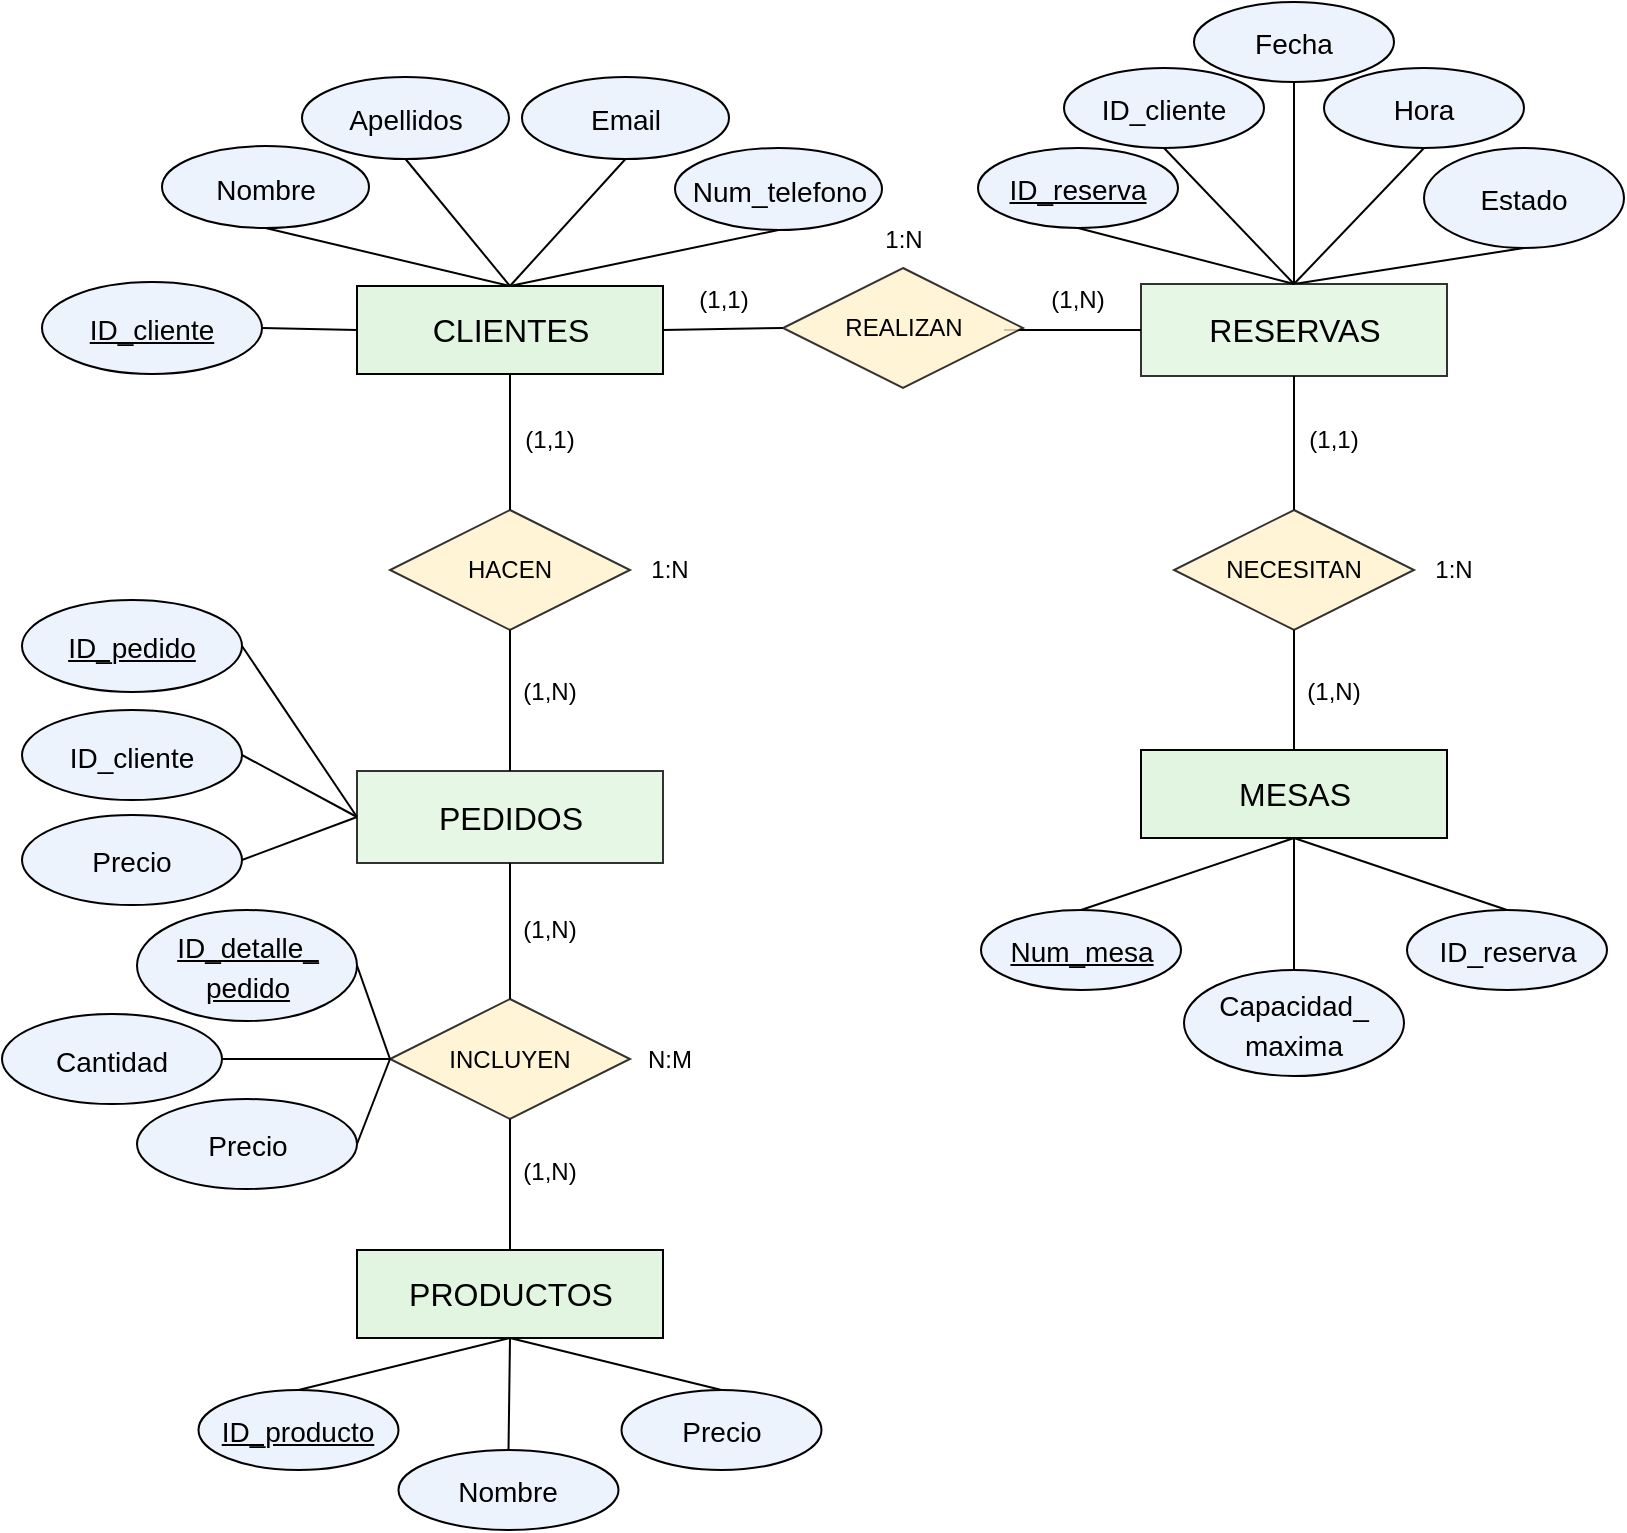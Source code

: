<mxfile version="24.8.3">
  <diagram id="R2lEEEUBdFMjLlhIrx00" name="Page-1">
    <mxGraphModel dx="1167" dy="580" grid="1" gridSize="10" guides="1" tooltips="1" connect="1" arrows="1" fold="1" page="1" pageScale="1" pageWidth="850" pageHeight="1100" math="0" shadow="0" extFonts="Permanent Marker^https://fonts.googleapis.com/css?family=Permanent+Marker">
      <root>
        <mxCell id="0" />
        <mxCell id="1" parent="0" />
        <mxCell id="7wA72ayKQp1s7yQ74Olv-13" value="MESAS" style="whiteSpace=wrap;html=1;align=center;fontSize=16;fillColor=#E1F5E0;strokeColor=#000000;strokeWidth=1;" parent="1" vertex="1">
          <mxGeometry x="579.5" y="380" width="153" height="44" as="geometry" />
        </mxCell>
        <mxCell id="7wA72ayKQp1s7yQ74Olv-110" style="edgeStyle=none;shape=connector;rounded=0;orthogonalLoop=1;jettySize=auto;html=1;exitX=0;exitY=0.5;exitDx=0;exitDy=0;entryX=1;entryY=0.5;entryDx=0;entryDy=0;strokeColor=default;align=center;verticalAlign=middle;fontFamily=Helvetica;fontSize=12;fontColor=default;labelBackgroundColor=default;startSize=8;endArrow=none;endFill=0;endSize=8;" parent="1" source="7wA72ayKQp1s7yQ74Olv-20" target="7wA72ayKQp1s7yQ74Olv-109" edge="1">
          <mxGeometry relative="1" as="geometry" />
        </mxCell>
        <mxCell id="7wA72ayKQp1s7yQ74Olv-20" value="PEDIDOS" style="whiteSpace=wrap;html=1;align=center;fontSize=16;fillColor=#E1F5E0;strokeColor=#000000;opacity=80;strokeWidth=1;" parent="1" vertex="1">
          <mxGeometry x="187.5" y="390.5" width="153" height="46" as="geometry" />
        </mxCell>
        <mxCell id="FJ0XkdiGqIxSbLd-AwFj-5" style="edgeStyle=none;shape=connector;rounded=0;orthogonalLoop=1;jettySize=auto;html=1;exitX=0.5;exitY=0;exitDx=0;exitDy=0;entryX=0.5;entryY=1;entryDx=0;entryDy=0;strokeColor=default;align=center;verticalAlign=middle;fontFamily=Helvetica;fontSize=12;fontColor=default;labelBackgroundColor=default;startSize=8;endArrow=none;endFill=0;endSize=8;" edge="1" parent="1" source="7wA72ayKQp1s7yQ74Olv-31" target="FJ0XkdiGqIxSbLd-AwFj-4">
          <mxGeometry relative="1" as="geometry" />
        </mxCell>
        <mxCell id="FJ0XkdiGqIxSbLd-AwFj-15" style="edgeStyle=none;shape=connector;rounded=0;orthogonalLoop=1;jettySize=auto;html=1;exitX=0;exitY=0.5;exitDx=0;exitDy=0;entryX=1;entryY=0.5;entryDx=0;entryDy=0;strokeColor=default;align=center;verticalAlign=middle;fontFamily=Helvetica;fontSize=12;fontColor=default;labelBackgroundColor=default;startSize=8;endArrow=none;endFill=0;endSize=8;" edge="1" parent="1" source="7wA72ayKQp1s7yQ74Olv-31">
          <mxGeometry relative="1" as="geometry">
            <mxPoint x="511" y="170" as="targetPoint" />
          </mxGeometry>
        </mxCell>
        <mxCell id="7wA72ayKQp1s7yQ74Olv-31" value="RESERVAS" style="whiteSpace=wrap;html=1;align=center;fontSize=16;fillColor=#E1F5E0;strokeColor=#000000;opacity=80;strokeWidth=1;" parent="1" vertex="1">
          <mxGeometry x="579.5" y="147" width="153" height="46" as="geometry" />
        </mxCell>
        <mxCell id="7wA72ayKQp1s7yQ74Olv-32" style="edgeStyle=none;shape=connector;rounded=0;orthogonalLoop=1;jettySize=auto;html=1;exitX=0.5;exitY=1;exitDx=0;exitDy=0;entryX=0.5;entryY=0;entryDx=0;entryDy=0;labelBackgroundColor=default;strokeColor=default;align=center;verticalAlign=middle;fontFamily=Helvetica;fontSize=12;fontColor=default;endArrow=none;endFill=0;startSize=8;endSize=8;" parent="1" source="7wA72ayKQp1s7yQ74Olv-33" target="7wA72ayKQp1s7yQ74Olv-31" edge="1">
          <mxGeometry relative="1" as="geometry" />
        </mxCell>
        <mxCell id="7wA72ayKQp1s7yQ74Olv-33" value="&lt;span style=&quot;font-size: 14px;&quot;&gt;ID_reserva&lt;/span&gt;" style="ellipse;whiteSpace=wrap;html=1;align=center;fontStyle=4;fontSize=16;fillColor=#edf3fd;strokeColor=#000000;strokeWidth=1;" parent="1" vertex="1">
          <mxGeometry x="498" y="79" width="100" height="40" as="geometry" />
        </mxCell>
        <mxCell id="7wA72ayKQp1s7yQ74Olv-34" style="edgeStyle=none;shape=connector;rounded=0;orthogonalLoop=1;jettySize=auto;html=1;exitX=0.5;exitY=1;exitDx=0;exitDy=0;entryX=0.5;entryY=0;entryDx=0;entryDy=0;labelBackgroundColor=default;strokeColor=default;align=center;verticalAlign=middle;fontFamily=Helvetica;fontSize=12;fontColor=default;endArrow=none;endFill=0;startSize=8;endSize=8;" parent="1" source="7wA72ayKQp1s7yQ74Olv-35" target="7wA72ayKQp1s7yQ74Olv-31" edge="1">
          <mxGeometry relative="1" as="geometry" />
        </mxCell>
        <mxCell id="7wA72ayKQp1s7yQ74Olv-35" value="&lt;font style=&quot;font-size: 14px;&quot;&gt;ID_cliente&lt;/font&gt;" style="ellipse;whiteSpace=wrap;html=1;align=center;fontSize=16;fillColor=#edf3fd;strokeColor=#000000;strokeWidth=1;" parent="1" vertex="1">
          <mxGeometry x="541" y="39" width="100" height="40" as="geometry" />
        </mxCell>
        <mxCell id="7wA72ayKQp1s7yQ74Olv-46" value="PRODUCTOS" style="whiteSpace=wrap;html=1;align=center;fontSize=16;fillColor=#E1F5E0;strokeColor=#000000;strokeWidth=1;" parent="1" vertex="1">
          <mxGeometry x="187.5" y="630" width="153" height="44" as="geometry" />
        </mxCell>
        <mxCell id="FJ0XkdiGqIxSbLd-AwFj-13" style="edgeStyle=none;shape=connector;rounded=0;orthogonalLoop=1;jettySize=auto;html=1;exitX=1;exitY=0.5;exitDx=0;exitDy=0;entryX=0;entryY=0.5;entryDx=0;entryDy=0;strokeColor=default;align=center;verticalAlign=middle;fontFamily=Helvetica;fontSize=12;fontColor=default;labelBackgroundColor=default;startSize=8;endArrow=none;endFill=0;endSize=8;" edge="1" parent="1" source="7wA72ayKQp1s7yQ74Olv-71" target="FJ0XkdiGqIxSbLd-AwFj-10">
          <mxGeometry relative="1" as="geometry" />
        </mxCell>
        <mxCell id="7wA72ayKQp1s7yQ74Olv-71" value="CLIENTES" style="whiteSpace=wrap;html=1;align=center;fontSize=16;fillColor=#E1F5E0;strokeColor=#000000;strokeWidth=1;" parent="1" vertex="1">
          <mxGeometry x="187.5" y="148" width="153" height="44" as="geometry" />
        </mxCell>
        <mxCell id="7wA72ayKQp1s7yQ74Olv-74" style="rounded=0;orthogonalLoop=1;jettySize=auto;html=1;exitX=1;exitY=0.5;exitDx=0;exitDy=0;entryX=0;entryY=0.5;entryDx=0;entryDy=0;fontSize=12;startSize=8;endSize=8;endArrow=none;endFill=0;" parent="1" source="7wA72ayKQp1s7yQ74Olv-75" target="7wA72ayKQp1s7yQ74Olv-71" edge="1">
          <mxGeometry relative="1" as="geometry" />
        </mxCell>
        <mxCell id="7wA72ayKQp1s7yQ74Olv-75" value="&lt;span style=&quot;font-size: 14px;&quot;&gt;ID_cliente&lt;/span&gt;" style="ellipse;whiteSpace=wrap;html=1;align=center;fontStyle=4;fontSize=16;fillColor=#edf3fd;strokeColor=#000000;strokeWidth=1;" parent="1" vertex="1">
          <mxGeometry x="30" y="146" width="110" height="46" as="geometry" />
        </mxCell>
        <mxCell id="7wA72ayKQp1s7yQ74Olv-78" style="edgeStyle=none;shape=connector;rounded=0;orthogonalLoop=1;jettySize=auto;html=1;exitX=0.5;exitY=1;exitDx=0;exitDy=0;entryX=0.5;entryY=0;entryDx=0;entryDy=0;labelBackgroundColor=default;strokeColor=default;align=center;verticalAlign=middle;fontFamily=Helvetica;fontSize=12;fontColor=default;endArrow=none;endFill=0;startSize=8;endSize=8;" parent="1" source="7wA72ayKQp1s7yQ74Olv-79" target="7wA72ayKQp1s7yQ74Olv-71" edge="1">
          <mxGeometry relative="1" as="geometry" />
        </mxCell>
        <mxCell id="7wA72ayKQp1s7yQ74Olv-79" value="&lt;span style=&quot;font-size: 14px;&quot;&gt;Nombre&lt;/span&gt;" style="ellipse;whiteSpace=wrap;html=1;align=center;fontSize=16;fillColor=#edf3fd;strokeColor=#000000;strokeWidth=1;" parent="1" vertex="1">
          <mxGeometry x="90" y="78" width="103.5" height="41" as="geometry" />
        </mxCell>
        <mxCell id="7wA72ayKQp1s7yQ74Olv-81" style="edgeStyle=none;shape=connector;rounded=0;orthogonalLoop=1;jettySize=auto;html=1;exitX=0.5;exitY=1;exitDx=0;exitDy=0;entryX=0.5;entryY=0;entryDx=0;entryDy=0;labelBackgroundColor=default;strokeColor=default;align=center;verticalAlign=middle;fontFamily=Helvetica;fontSize=12;fontColor=default;endArrow=none;endFill=0;startSize=8;endSize=8;" parent="1" source="7wA72ayKQp1s7yQ74Olv-82" target="7wA72ayKQp1s7yQ74Olv-71" edge="1">
          <mxGeometry relative="1" as="geometry">
            <mxPoint x="374" y="158" as="targetPoint" />
          </mxGeometry>
        </mxCell>
        <mxCell id="7wA72ayKQp1s7yQ74Olv-82" value="&lt;span style=&quot;font-size: 14px;&quot;&gt;Apellidos&lt;/span&gt;" style="ellipse;whiteSpace=wrap;html=1;align=center;fontSize=16;fillColor=#edf3fd;strokeColor=#000000;strokeWidth=1;" parent="1" vertex="1">
          <mxGeometry x="160" y="43.5" width="103.5" height="41" as="geometry" />
        </mxCell>
        <mxCell id="7wA72ayKQp1s7yQ74Olv-84" style="edgeStyle=none;shape=connector;rounded=0;orthogonalLoop=1;jettySize=auto;html=1;exitX=0.5;exitY=1;exitDx=0;exitDy=0;entryX=0.5;entryY=0;entryDx=0;entryDy=0;labelBackgroundColor=default;strokeColor=default;align=center;verticalAlign=middle;fontFamily=Helvetica;fontSize=12;fontColor=default;endArrow=none;endFill=0;startSize=8;endSize=8;" parent="1" source="7wA72ayKQp1s7yQ74Olv-85" target="7wA72ayKQp1s7yQ74Olv-71" edge="1">
          <mxGeometry relative="1" as="geometry">
            <mxPoint x="364" y="191" as="targetPoint" />
          </mxGeometry>
        </mxCell>
        <mxCell id="7wA72ayKQp1s7yQ74Olv-85" value="&lt;span style=&quot;font-size: 14px;&quot;&gt;Num_telefono&lt;/span&gt;" style="ellipse;whiteSpace=wrap;html=1;align=center;fontSize=16;fillColor=#edf3fd;strokeColor=#000000;strokeWidth=1;" parent="1" vertex="1">
          <mxGeometry x="346.5" y="79" width="103.5" height="41" as="geometry" />
        </mxCell>
        <mxCell id="7wA72ayKQp1s7yQ74Olv-87" value="(1,1)" style="text;html=1;align=center;verticalAlign=middle;whiteSpace=wrap;rounded=0;fontFamily=Helvetica;fontSize=12;fontColor=default;labelBackgroundColor=default;" parent="1" vertex="1">
          <mxGeometry x="340.5" y="140" width="60" height="30" as="geometry" />
        </mxCell>
        <mxCell id="7wA72ayKQp1s7yQ74Olv-90" style="edgeStyle=none;shape=connector;rounded=0;orthogonalLoop=1;jettySize=auto;html=1;exitX=0.5;exitY=1;exitDx=0;exitDy=0;entryX=0.5;entryY=0;entryDx=0;entryDy=0;labelBackgroundColor=default;strokeColor=default;align=center;verticalAlign=middle;fontFamily=Helvetica;fontSize=12;fontColor=default;endArrow=none;endFill=0;startSize=8;endSize=8;" parent="1" source="7wA72ayKQp1s7yQ74Olv-91" target="7wA72ayKQp1s7yQ74Olv-31" edge="1">
          <mxGeometry relative="1" as="geometry">
            <mxPoint x="732.5" y="229.5" as="targetPoint" />
          </mxGeometry>
        </mxCell>
        <mxCell id="7wA72ayKQp1s7yQ74Olv-91" value="&lt;font style=&quot;font-size: 14px;&quot;&gt;Fecha&lt;/font&gt;" style="ellipse;whiteSpace=wrap;html=1;align=center;fontSize=16;fillColor=#edf3fd;strokeColor=#000000;strokeWidth=1;" parent="1" vertex="1">
          <mxGeometry x="606" y="6" width="100" height="40" as="geometry" />
        </mxCell>
        <mxCell id="7wA72ayKQp1s7yQ74Olv-92" style="edgeStyle=none;shape=connector;rounded=0;orthogonalLoop=1;jettySize=auto;html=1;exitX=0.5;exitY=1;exitDx=0;exitDy=0;entryX=0.5;entryY=0;entryDx=0;entryDy=0;labelBackgroundColor=default;strokeColor=default;align=center;verticalAlign=middle;fontFamily=Helvetica;fontSize=12;fontColor=default;endArrow=none;endFill=0;startSize=8;endSize=8;" parent="1" source="7wA72ayKQp1s7yQ74Olv-93" target="7wA72ayKQp1s7yQ74Olv-31" edge="1">
          <mxGeometry relative="1" as="geometry">
            <mxPoint x="726" y="179" as="targetPoint" />
          </mxGeometry>
        </mxCell>
        <mxCell id="7wA72ayKQp1s7yQ74Olv-93" value="&lt;span style=&quot;font-size: 14px;&quot;&gt;Hora&lt;/span&gt;" style="ellipse;whiteSpace=wrap;html=1;align=center;fontSize=16;fillColor=#edf3fd;strokeColor=#000000;strokeWidth=1;" parent="1" vertex="1">
          <mxGeometry x="671" y="39" width="100" height="40" as="geometry" />
        </mxCell>
        <mxCell id="7wA72ayKQp1s7yQ74Olv-96" style="edgeStyle=none;shape=connector;rounded=0;orthogonalLoop=1;jettySize=auto;html=1;exitX=0.5;exitY=0;exitDx=0;exitDy=0;entryX=0.5;entryY=1;entryDx=0;entryDy=0;labelBackgroundColor=default;strokeColor=default;align=center;verticalAlign=middle;fontFamily=Helvetica;fontSize=12;fontColor=default;endArrow=none;endFill=0;startSize=8;endSize=8;" parent="1" source="7wA72ayKQp1s7yQ74Olv-97" target="7wA72ayKQp1s7yQ74Olv-13" edge="1">
          <mxGeometry relative="1" as="geometry">
            <mxPoint x="657.25" y="450" as="targetPoint" />
          </mxGeometry>
        </mxCell>
        <mxCell id="7wA72ayKQp1s7yQ74Olv-97" value="&lt;font style=&quot;font-size: 14px;&quot;&gt;Capacidad_&lt;/font&gt;&lt;div&gt;&lt;font style=&quot;font-size: 14px;&quot;&gt;maxima&lt;/font&gt;&lt;/div&gt;" style="ellipse;whiteSpace=wrap;html=1;align=center;fontSize=16;fillColor=#edf3fd;strokeColor=#000000;strokeWidth=1;" parent="1" vertex="1">
          <mxGeometry x="601" y="490" width="110" height="53" as="geometry" />
        </mxCell>
        <mxCell id="7wA72ayKQp1s7yQ74Olv-98" style="edgeStyle=none;shape=connector;rounded=0;orthogonalLoop=1;jettySize=auto;html=1;exitX=0.5;exitY=0;exitDx=0;exitDy=0;labelBackgroundColor=default;strokeColor=default;align=center;verticalAlign=middle;fontFamily=Helvetica;fontSize=12;fontColor=default;endArrow=none;endFill=0;startSize=8;endSize=8;entryX=0.5;entryY=1;entryDx=0;entryDy=0;" parent="1" source="7wA72ayKQp1s7yQ74Olv-100" target="7wA72ayKQp1s7yQ74Olv-13" edge="1">
          <mxGeometry relative="1" as="geometry">
            <mxPoint x="657.25" y="450" as="targetPoint" />
            <mxPoint x="589.75" y="486" as="sourcePoint" />
          </mxGeometry>
        </mxCell>
        <mxCell id="7wA72ayKQp1s7yQ74Olv-100" value="&lt;span style=&quot;font-size: 14px;&quot;&gt;Num_mesa&lt;/span&gt;" style="ellipse;whiteSpace=wrap;html=1;align=center;fontStyle=4;fontSize=16;fillColor=#edf3fd;strokeColor=#000000;strokeWidth=1;" parent="1" vertex="1">
          <mxGeometry x="499.5" y="460" width="100" height="40" as="geometry" />
        </mxCell>
        <mxCell id="7wA72ayKQp1s7yQ74Olv-104" style="edgeStyle=none;shape=connector;rounded=0;orthogonalLoop=1;jettySize=auto;html=1;exitX=0.5;exitY=0;exitDx=0;exitDy=0;entryX=0.5;entryY=1;entryDx=0;entryDy=0;strokeColor=default;align=center;verticalAlign=middle;fontFamily=Helvetica;fontSize=12;fontColor=default;labelBackgroundColor=default;startSize=8;endArrow=none;endFill=0;endSize=8;" parent="1" source="7wA72ayKQp1s7yQ74Olv-103" target="7wA72ayKQp1s7yQ74Olv-13" edge="1">
          <mxGeometry relative="1" as="geometry" />
        </mxCell>
        <mxCell id="7wA72ayKQp1s7yQ74Olv-103" value="&lt;font style=&quot;font-size: 14px;&quot;&gt;ID_reserva&lt;/font&gt;" style="ellipse;whiteSpace=wrap;html=1;align=center;fontSize=16;fillColor=#edf3fd;strokeColor=#000000;strokeWidth=1;" parent="1" vertex="1">
          <mxGeometry x="712.5" y="460" width="100" height="40" as="geometry" />
        </mxCell>
        <mxCell id="7wA72ayKQp1s7yQ74Olv-109" value="&lt;span style=&quot;font-size: 14px;&quot;&gt;ID_pedido&lt;/span&gt;" style="ellipse;whiteSpace=wrap;html=1;align=center;fontStyle=4;fontSize=16;fillColor=#edf3fd;strokeColor=#000000;strokeWidth=1;" parent="1" vertex="1">
          <mxGeometry x="20" y="305" width="110" height="46" as="geometry" />
        </mxCell>
        <mxCell id="7wA72ayKQp1s7yQ74Olv-112" style="edgeStyle=none;shape=connector;rounded=0;orthogonalLoop=1;jettySize=auto;html=1;exitX=1;exitY=0.5;exitDx=0;exitDy=0;entryX=0;entryY=0.5;entryDx=0;entryDy=0;strokeColor=default;align=center;verticalAlign=middle;fontFamily=Helvetica;fontSize=12;fontColor=default;labelBackgroundColor=default;startSize=8;endArrow=none;endFill=0;endSize=8;" parent="1" source="7wA72ayKQp1s7yQ74Olv-111" target="7wA72ayKQp1s7yQ74Olv-20" edge="1">
          <mxGeometry relative="1" as="geometry" />
        </mxCell>
        <mxCell id="7wA72ayKQp1s7yQ74Olv-111" value="&lt;font style=&quot;font-size: 14px;&quot;&gt;ID_cliente&lt;/font&gt;" style="ellipse;whiteSpace=wrap;html=1;align=center;fontSize=16;fillColor=#edf3fd;strokeColor=#000000;strokeWidth=1;" parent="1" vertex="1">
          <mxGeometry x="20" y="360" width="110" height="45" as="geometry" />
        </mxCell>
        <mxCell id="7wA72ayKQp1s7yQ74Olv-117" style="edgeStyle=none;shape=connector;rounded=0;orthogonalLoop=1;jettySize=auto;html=1;exitX=0.5;exitY=0;exitDx=0;exitDy=0;entryX=0.5;entryY=1;entryDx=0;entryDy=0;strokeColor=default;align=center;verticalAlign=middle;fontFamily=Helvetica;fontSize=12;fontColor=default;labelBackgroundColor=default;startSize=8;endArrow=none;endFill=0;endSize=8;" parent="1" source="7wA72ayKQp1s7yQ74Olv-113" target="7wA72ayKQp1s7yQ74Olv-46" edge="1">
          <mxGeometry relative="1" as="geometry" />
        </mxCell>
        <mxCell id="7wA72ayKQp1s7yQ74Olv-113" value="&lt;span style=&quot;font-size: 14px;&quot;&gt;Nombre&lt;/span&gt;" style="ellipse;whiteSpace=wrap;html=1;align=center;fontSize=16;fillColor=#edf3fd;strokeColor=#000000;strokeWidth=1;" parent="1" vertex="1">
          <mxGeometry x="208.25" y="730" width="110" height="40" as="geometry" />
        </mxCell>
        <mxCell id="7wA72ayKQp1s7yQ74Olv-116" style="edgeStyle=none;shape=connector;rounded=0;orthogonalLoop=1;jettySize=auto;html=1;exitX=0.5;exitY=0;exitDx=0;exitDy=0;entryX=0.5;entryY=1;entryDx=0;entryDy=0;strokeColor=default;align=center;verticalAlign=middle;fontFamily=Helvetica;fontSize=12;fontColor=default;labelBackgroundColor=default;startSize=8;endArrow=none;endFill=0;endSize=8;" parent="1" source="7wA72ayKQp1s7yQ74Olv-114" target="7wA72ayKQp1s7yQ74Olv-46" edge="1">
          <mxGeometry relative="1" as="geometry" />
        </mxCell>
        <mxCell id="7wA72ayKQp1s7yQ74Olv-114" value="&lt;span style=&quot;font-size: 14px;&quot;&gt;ID_producto&lt;/span&gt;" style="ellipse;whiteSpace=wrap;html=1;align=center;fontStyle=4;fontSize=16;fillColor=#edf3fd;strokeColor=#000000;strokeWidth=1;" parent="1" vertex="1">
          <mxGeometry x="108.25" y="700" width="100" height="40" as="geometry" />
        </mxCell>
        <mxCell id="7wA72ayKQp1s7yQ74Olv-118" style="edgeStyle=none;shape=connector;rounded=0;orthogonalLoop=1;jettySize=auto;html=1;exitX=0.5;exitY=0;exitDx=0;exitDy=0;entryX=0.5;entryY=1;entryDx=0;entryDy=0;strokeColor=default;align=center;verticalAlign=middle;fontFamily=Helvetica;fontSize=12;fontColor=default;labelBackgroundColor=default;startSize=8;endArrow=none;endFill=0;endSize=8;" parent="1" source="7wA72ayKQp1s7yQ74Olv-115" target="7wA72ayKQp1s7yQ74Olv-46" edge="1">
          <mxGeometry relative="1" as="geometry" />
        </mxCell>
        <mxCell id="7wA72ayKQp1s7yQ74Olv-115" value="&lt;font style=&quot;font-size: 14px;&quot;&gt;Precio&lt;/font&gt;" style="ellipse;whiteSpace=wrap;html=1;align=center;fontSize=16;fillColor=#edf3fd;strokeColor=#000000;strokeWidth=1;" parent="1" vertex="1">
          <mxGeometry x="319.75" y="700" width="100" height="40" as="geometry" />
        </mxCell>
        <mxCell id="FJ0XkdiGqIxSbLd-AwFj-1" value="&lt;span style=&quot;font-size: 14px;&quot;&gt;Precio&lt;/span&gt;" style="ellipse;whiteSpace=wrap;html=1;align=center;fontSize=16;fillColor=#edf3fd;strokeColor=#000000;strokeWidth=1;" vertex="1" parent="1">
          <mxGeometry x="20" y="412.5" width="110" height="45" as="geometry" />
        </mxCell>
        <mxCell id="FJ0XkdiGqIxSbLd-AwFj-3" style="edgeStyle=none;shape=connector;rounded=0;orthogonalLoop=1;jettySize=auto;html=1;exitX=1;exitY=0.5;exitDx=0;exitDy=0;entryX=0;entryY=0.5;entryDx=0;entryDy=0;strokeColor=default;align=center;verticalAlign=middle;fontFamily=Helvetica;fontSize=12;fontColor=default;labelBackgroundColor=default;startSize=8;endArrow=none;endFill=0;endSize=8;" edge="1" parent="1" source="FJ0XkdiGqIxSbLd-AwFj-1" target="7wA72ayKQp1s7yQ74Olv-20">
          <mxGeometry relative="1" as="geometry">
            <mxPoint x="140" y="387" as="sourcePoint" />
            <mxPoint x="198" y="361" as="targetPoint" />
          </mxGeometry>
        </mxCell>
        <mxCell id="FJ0XkdiGqIxSbLd-AwFj-4" value="&lt;span style=&quot;font-size: 14px;&quot;&gt;Estado&lt;/span&gt;" style="ellipse;whiteSpace=wrap;html=1;align=center;fontSize=16;fillColor=#edf3fd;strokeColor=#000000;strokeWidth=1;" vertex="1" parent="1">
          <mxGeometry x="721" y="79" width="100" height="50" as="geometry" />
        </mxCell>
        <mxCell id="FJ0XkdiGqIxSbLd-AwFj-7" style="edgeStyle=none;shape=connector;rounded=0;orthogonalLoop=1;jettySize=auto;html=1;exitX=0.5;exitY=1;exitDx=0;exitDy=0;strokeColor=default;align=center;verticalAlign=middle;fontFamily=Helvetica;fontSize=12;fontColor=default;labelBackgroundColor=default;startSize=8;endArrow=none;endFill=0;endSize=8;entryX=0.5;entryY=0;entryDx=0;entryDy=0;" edge="1" parent="1" source="FJ0XkdiGqIxSbLd-AwFj-6" target="7wA72ayKQp1s7yQ74Olv-71">
          <mxGeometry relative="1" as="geometry">
            <mxPoint x="270" y="110" as="targetPoint" />
          </mxGeometry>
        </mxCell>
        <mxCell id="FJ0XkdiGqIxSbLd-AwFj-6" value="&lt;span style=&quot;font-size: 14px;&quot;&gt;Email&lt;/span&gt;" style="ellipse;whiteSpace=wrap;html=1;align=center;fontSize=16;fillColor=#edf3fd;strokeColor=#000000;strokeWidth=1;" vertex="1" parent="1">
          <mxGeometry x="270" y="43.5" width="103.5" height="41" as="geometry" />
        </mxCell>
        <mxCell id="FJ0XkdiGqIxSbLd-AwFj-10" value="&lt;span style=&quot;&quot;&gt;REALIZAN&lt;/span&gt;" style="shape=rhombus;perimeter=rhombusPerimeter;whiteSpace=wrap;html=1;align=center;fontFamily=Helvetica;fontSize=12;labelBackgroundColor=none;fillColor=#fff2cc;strokeColor=#000000;opacity=80;" vertex="1" parent="1">
          <mxGeometry x="400.5" y="139" width="120" height="60" as="geometry" />
        </mxCell>
        <mxCell id="FJ0XkdiGqIxSbLd-AwFj-11" value="(1,N)" style="text;html=1;align=center;verticalAlign=middle;whiteSpace=wrap;rounded=0;fontFamily=Helvetica;fontSize=12;fontColor=default;labelBackgroundColor=default;" vertex="1" parent="1">
          <mxGeometry x="518" y="140" width="60" height="30" as="geometry" />
        </mxCell>
        <mxCell id="FJ0XkdiGqIxSbLd-AwFj-16" value="1:N" style="text;html=1;align=center;verticalAlign=middle;whiteSpace=wrap;rounded=0;fontFamily=Helvetica;fontSize=12;fontColor=default;labelBackgroundColor=default;" vertex="1" parent="1">
          <mxGeometry x="430.5" y="110" width="60" height="30" as="geometry" />
        </mxCell>
        <mxCell id="FJ0XkdiGqIxSbLd-AwFj-21" style="edgeStyle=none;shape=connector;rounded=0;orthogonalLoop=1;jettySize=auto;html=1;exitX=0.5;exitY=1;exitDx=0;exitDy=0;entryX=0.5;entryY=0;entryDx=0;entryDy=0;strokeColor=default;align=center;verticalAlign=middle;fontFamily=Helvetica;fontSize=12;fontColor=default;labelBackgroundColor=default;startSize=8;endArrow=none;endFill=0;endSize=8;" edge="1" parent="1" source="FJ0XkdiGqIxSbLd-AwFj-17" target="7wA72ayKQp1s7yQ74Olv-13">
          <mxGeometry relative="1" as="geometry" />
        </mxCell>
        <mxCell id="FJ0XkdiGqIxSbLd-AwFj-22" style="edgeStyle=none;shape=connector;rounded=0;orthogonalLoop=1;jettySize=auto;html=1;exitX=0.5;exitY=0;exitDx=0;exitDy=0;entryX=0.5;entryY=1;entryDx=0;entryDy=0;strokeColor=default;align=center;verticalAlign=middle;fontFamily=Helvetica;fontSize=12;fontColor=default;labelBackgroundColor=default;startSize=8;endArrow=none;endFill=0;endSize=8;" edge="1" parent="1" source="FJ0XkdiGqIxSbLd-AwFj-17" target="7wA72ayKQp1s7yQ74Olv-31">
          <mxGeometry relative="1" as="geometry" />
        </mxCell>
        <mxCell id="FJ0XkdiGqIxSbLd-AwFj-17" value="&lt;span style=&quot;&quot;&gt;NECESITAN&lt;/span&gt;" style="shape=rhombus;perimeter=rhombusPerimeter;whiteSpace=wrap;html=1;align=center;fontFamily=Helvetica;fontSize=12;labelBackgroundColor=none;fillColor=#fff2cc;strokeColor=#000000;opacity=80;" vertex="1" parent="1">
          <mxGeometry x="596" y="260" width="120" height="60" as="geometry" />
        </mxCell>
        <mxCell id="FJ0XkdiGqIxSbLd-AwFj-18" value="(1,1)" style="text;html=1;align=center;verticalAlign=middle;whiteSpace=wrap;rounded=0;fontFamily=Helvetica;fontSize=12;fontColor=default;labelBackgroundColor=default;" vertex="1" parent="1">
          <mxGeometry x="646" y="210" width="60" height="30" as="geometry" />
        </mxCell>
        <mxCell id="FJ0XkdiGqIxSbLd-AwFj-19" value="(1,N)" style="text;html=1;align=center;verticalAlign=middle;whiteSpace=wrap;rounded=0;fontFamily=Helvetica;fontSize=12;fontColor=default;labelBackgroundColor=default;" vertex="1" parent="1">
          <mxGeometry x="646" y="336" width="60" height="30" as="geometry" />
        </mxCell>
        <mxCell id="FJ0XkdiGqIxSbLd-AwFj-20" value="1:N" style="text;html=1;align=center;verticalAlign=middle;whiteSpace=wrap;rounded=0;fontFamily=Helvetica;fontSize=12;fontColor=default;labelBackgroundColor=default;" vertex="1" parent="1">
          <mxGeometry x="706" y="275" width="60" height="30" as="geometry" />
        </mxCell>
        <mxCell id="FJ0XkdiGqIxSbLd-AwFj-23" style="edgeStyle=none;shape=connector;rounded=0;orthogonalLoop=1;jettySize=auto;html=1;exitX=0.5;exitY=1;exitDx=0;exitDy=0;entryX=0.5;entryY=0;entryDx=0;entryDy=0;strokeColor=default;align=center;verticalAlign=middle;fontFamily=Helvetica;fontSize=12;fontColor=default;labelBackgroundColor=default;startSize=8;endArrow=none;endFill=0;endSize=8;" edge="1" parent="1" source="FJ0XkdiGqIxSbLd-AwFj-25" target="7wA72ayKQp1s7yQ74Olv-20">
          <mxGeometry relative="1" as="geometry">
            <mxPoint x="400" y="374" as="targetPoint" />
          </mxGeometry>
        </mxCell>
        <mxCell id="FJ0XkdiGqIxSbLd-AwFj-24" style="edgeStyle=none;shape=connector;rounded=0;orthogonalLoop=1;jettySize=auto;html=1;exitX=0.5;exitY=0;exitDx=0;exitDy=0;entryX=0.5;entryY=1;entryDx=0;entryDy=0;strokeColor=default;align=center;verticalAlign=middle;fontFamily=Helvetica;fontSize=12;fontColor=default;labelBackgroundColor=default;startSize=8;endArrow=none;endFill=0;endSize=8;" edge="1" parent="1" source="FJ0XkdiGqIxSbLd-AwFj-25" target="7wA72ayKQp1s7yQ74Olv-71">
          <mxGeometry relative="1" as="geometry">
            <mxPoint x="400" y="187" as="targetPoint" />
          </mxGeometry>
        </mxCell>
        <mxCell id="FJ0XkdiGqIxSbLd-AwFj-25" value="&lt;span style=&quot;&quot;&gt;HACEN&lt;/span&gt;" style="shape=rhombus;perimeter=rhombusPerimeter;whiteSpace=wrap;html=1;align=center;fontFamily=Helvetica;fontSize=12;labelBackgroundColor=none;fillColor=#fff2cc;strokeColor=#000000;opacity=80;" vertex="1" parent="1">
          <mxGeometry x="204" y="260" width="120" height="60" as="geometry" />
        </mxCell>
        <mxCell id="FJ0XkdiGqIxSbLd-AwFj-26" value="(1,1)" style="text;html=1;align=center;verticalAlign=middle;whiteSpace=wrap;rounded=0;fontFamily=Helvetica;fontSize=12;fontColor=default;labelBackgroundColor=default;" vertex="1" parent="1">
          <mxGeometry x="253.5" y="210" width="60" height="30" as="geometry" />
        </mxCell>
        <mxCell id="FJ0XkdiGqIxSbLd-AwFj-27" value="(1,N)" style="text;html=1;align=center;verticalAlign=middle;whiteSpace=wrap;rounded=0;fontFamily=Helvetica;fontSize=12;fontColor=default;labelBackgroundColor=default;" vertex="1" parent="1">
          <mxGeometry x="253.5" y="336" width="60" height="30" as="geometry" />
        </mxCell>
        <mxCell id="FJ0XkdiGqIxSbLd-AwFj-28" value="1:N" style="text;html=1;align=center;verticalAlign=middle;whiteSpace=wrap;rounded=0;fontFamily=Helvetica;fontSize=12;fontColor=default;labelBackgroundColor=default;" vertex="1" parent="1">
          <mxGeometry x="313.5" y="275" width="60" height="30" as="geometry" />
        </mxCell>
        <mxCell id="FJ0XkdiGqIxSbLd-AwFj-29" style="edgeStyle=none;shape=connector;rounded=0;orthogonalLoop=1;jettySize=auto;html=1;exitX=0.5;exitY=1;exitDx=0;exitDy=0;strokeColor=default;align=center;verticalAlign=middle;fontFamily=Helvetica;fontSize=12;fontColor=default;labelBackgroundColor=default;startSize=8;endArrow=none;endFill=0;endSize=8;entryX=0.5;entryY=0;entryDx=0;entryDy=0;" edge="1" parent="1" source="FJ0XkdiGqIxSbLd-AwFj-31" target="7wA72ayKQp1s7yQ74Olv-46">
          <mxGeometry relative="1" as="geometry">
            <mxPoint x="384" y="665.5" as="targetPoint" />
            <mxPoint x="264" y="600" as="sourcePoint" />
          </mxGeometry>
        </mxCell>
        <mxCell id="FJ0XkdiGqIxSbLd-AwFj-30" style="edgeStyle=none;shape=connector;rounded=0;orthogonalLoop=1;jettySize=auto;html=1;exitX=0.5;exitY=0;exitDx=0;exitDy=0;entryX=0.5;entryY=1;entryDx=0;entryDy=0;strokeColor=default;align=center;verticalAlign=middle;fontFamily=Helvetica;fontSize=12;fontColor=default;labelBackgroundColor=default;startSize=8;endArrow=none;endFill=0;endSize=8;" edge="1" parent="1" source="FJ0XkdiGqIxSbLd-AwFj-31" target="7wA72ayKQp1s7yQ74Olv-20">
          <mxGeometry relative="1" as="geometry">
            <mxPoint x="384" y="436.5" as="targetPoint" />
          </mxGeometry>
        </mxCell>
        <mxCell id="FJ0XkdiGqIxSbLd-AwFj-31" value="INCLUYEN" style="shape=rhombus;perimeter=rhombusPerimeter;whiteSpace=wrap;html=1;align=center;fontFamily=Helvetica;fontSize=12;labelBackgroundColor=none;fillColor=#fff2cc;strokeColor=#000000;opacity=80;" vertex="1" parent="1">
          <mxGeometry x="204" y="504.5" width="120" height="60" as="geometry" />
        </mxCell>
        <mxCell id="FJ0XkdiGqIxSbLd-AwFj-32" value="(1,N)" style="text;html=1;align=center;verticalAlign=middle;whiteSpace=wrap;rounded=0;fontFamily=Helvetica;fontSize=12;fontColor=default;labelBackgroundColor=default;" vertex="1" parent="1">
          <mxGeometry x="253.5" y="454.5" width="60" height="30" as="geometry" />
        </mxCell>
        <mxCell id="FJ0XkdiGqIxSbLd-AwFj-33" value="(1,N)" style="text;html=1;align=center;verticalAlign=middle;whiteSpace=wrap;rounded=0;fontFamily=Helvetica;fontSize=12;fontColor=default;labelBackgroundColor=default;" vertex="1" parent="1">
          <mxGeometry x="253.5" y="575.5" width="60" height="30" as="geometry" />
        </mxCell>
        <mxCell id="FJ0XkdiGqIxSbLd-AwFj-34" value="N:M" style="text;html=1;align=center;verticalAlign=middle;whiteSpace=wrap;rounded=0;fontFamily=Helvetica;fontSize=12;fontColor=default;labelBackgroundColor=default;" vertex="1" parent="1">
          <mxGeometry x="313.5" y="519.5" width="60" height="30" as="geometry" />
        </mxCell>
        <mxCell id="FJ0XkdiGqIxSbLd-AwFj-38" style="edgeStyle=none;shape=connector;rounded=0;orthogonalLoop=1;jettySize=auto;html=1;exitX=1;exitY=0.5;exitDx=0;exitDy=0;entryX=0;entryY=0.5;entryDx=0;entryDy=0;strokeColor=default;align=center;verticalAlign=middle;fontFamily=Helvetica;fontSize=12;fontColor=default;labelBackgroundColor=default;startSize=8;endArrow=none;endFill=0;endSize=8;" edge="1" parent="1" source="FJ0XkdiGqIxSbLd-AwFj-35" target="FJ0XkdiGqIxSbLd-AwFj-31">
          <mxGeometry relative="1" as="geometry" />
        </mxCell>
        <mxCell id="FJ0XkdiGqIxSbLd-AwFj-35" value="&lt;span style=&quot;font-size: 14px;&quot;&gt;ID_detalle_&lt;/span&gt;&lt;div&gt;&lt;span style=&quot;font-size: 14px;&quot;&gt;pedido&lt;/span&gt;&lt;/div&gt;" style="ellipse;whiteSpace=wrap;html=1;align=center;fontStyle=4;fontSize=16;fillColor=#edf3fd;strokeColor=#000000;strokeWidth=1;" vertex="1" parent="1">
          <mxGeometry x="77.5" y="460" width="110" height="55.5" as="geometry" />
        </mxCell>
        <mxCell id="FJ0XkdiGqIxSbLd-AwFj-39" style="edgeStyle=none;shape=connector;rounded=0;orthogonalLoop=1;jettySize=auto;html=1;exitX=1;exitY=0.5;exitDx=0;exitDy=0;entryX=0;entryY=0.5;entryDx=0;entryDy=0;strokeColor=default;align=center;verticalAlign=middle;fontFamily=Helvetica;fontSize=12;fontColor=default;labelBackgroundColor=default;startSize=8;endArrow=none;endFill=0;endSize=8;" edge="1" parent="1" source="FJ0XkdiGqIxSbLd-AwFj-36" target="FJ0XkdiGqIxSbLd-AwFj-31">
          <mxGeometry relative="1" as="geometry" />
        </mxCell>
        <mxCell id="FJ0XkdiGqIxSbLd-AwFj-36" value="&lt;font style=&quot;font-size: 14px;&quot;&gt;Cantidad&lt;/font&gt;" style="ellipse;whiteSpace=wrap;html=1;align=center;fontSize=16;fillColor=#edf3fd;strokeColor=#000000;strokeWidth=1;" vertex="1" parent="1">
          <mxGeometry x="10" y="512" width="110" height="45" as="geometry" />
        </mxCell>
        <mxCell id="FJ0XkdiGqIxSbLd-AwFj-40" style="edgeStyle=none;shape=connector;rounded=0;orthogonalLoop=1;jettySize=auto;html=1;exitX=1;exitY=0.5;exitDx=0;exitDy=0;entryX=0;entryY=0.5;entryDx=0;entryDy=0;strokeColor=default;align=center;verticalAlign=middle;fontFamily=Helvetica;fontSize=12;fontColor=default;labelBackgroundColor=default;startSize=8;endArrow=none;endFill=0;endSize=8;" edge="1" parent="1" source="FJ0XkdiGqIxSbLd-AwFj-37" target="FJ0XkdiGqIxSbLd-AwFj-31">
          <mxGeometry relative="1" as="geometry" />
        </mxCell>
        <mxCell id="FJ0XkdiGqIxSbLd-AwFj-37" value="&lt;span style=&quot;font-size: 14px;&quot;&gt;Precio&lt;/span&gt;" style="ellipse;whiteSpace=wrap;html=1;align=center;fontSize=16;fillColor=#edf3fd;strokeColor=#000000;strokeWidth=1;" vertex="1" parent="1">
          <mxGeometry x="77.5" y="554.5" width="110" height="45" as="geometry" />
        </mxCell>
      </root>
    </mxGraphModel>
  </diagram>
</mxfile>
